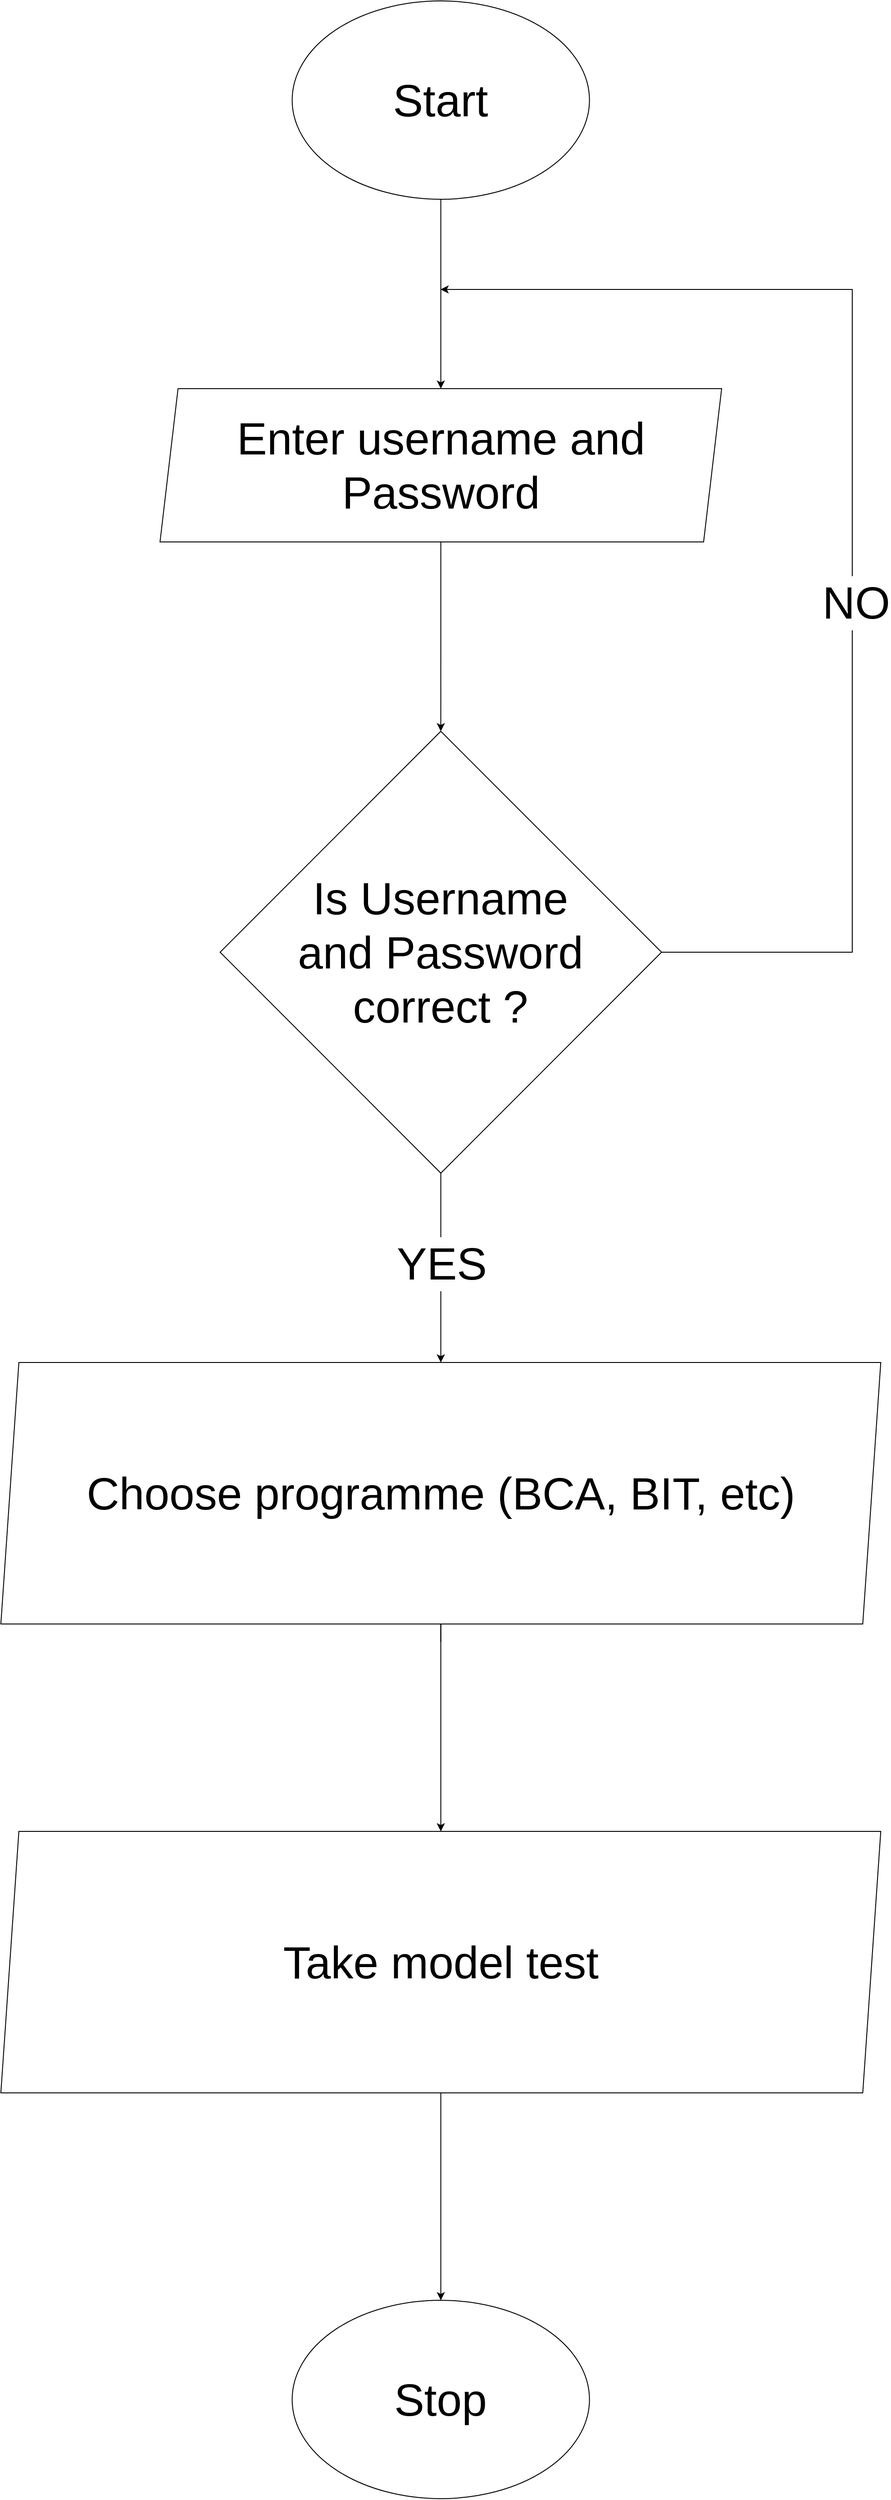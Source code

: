 <mxfile version="21.2.1" type="device">
  <diagram name="Page-1" id="sLsSbaoLfI2EuzH5W0pp">
    <mxGraphModel dx="3280" dy="2093" grid="1" gridSize="10" guides="1" tooltips="1" connect="1" arrows="1" fold="1" page="0" pageScale="1" pageWidth="850" pageHeight="1100" math="0" shadow="0">
      <root>
        <mxCell id="0" />
        <mxCell id="1" parent="0" />
        <mxCell id="9x6esN3wTOENjO-a5tKF-1" value="&lt;font style=&quot;font-size: 50px;&quot;&gt;Start&lt;/font&gt;" style="ellipse;whiteSpace=wrap;html=1;" parent="1" vertex="1">
          <mxGeometry x="178.3" y="-280" width="330.01" height="220" as="geometry" />
        </mxCell>
        <mxCell id="9x6esN3wTOENjO-a5tKF-3" value="" style="endArrow=classic;html=1;rounded=0;exitX=0.5;exitY=1;exitDx=0;exitDy=0;entryX=0.5;entryY=0;entryDx=0;entryDy=0;" parent="1" source="9x6esN3wTOENjO-a5tKF-1" target="velyt0n18HxW9s549crv-5" edge="1">
          <mxGeometry width="50" height="50" relative="1" as="geometry">
            <mxPoint x="343.315" y="-11.25" as="sourcePoint" />
            <mxPoint x="343.31" y="150" as="targetPoint" />
          </mxGeometry>
        </mxCell>
        <mxCell id="velyt0n18HxW9s549crv-5" value="&lt;font style=&quot;font-size: 50px;&quot;&gt;Enter username and&lt;br&gt;Password&lt;/font&gt;" style="shape=parallelogram;perimeter=parallelogramPerimeter;whiteSpace=wrap;html=1;fixedSize=1;" parent="1" vertex="1">
          <mxGeometry x="31.62" y="150" width="623.37" height="170" as="geometry" />
        </mxCell>
        <mxCell id="velyt0n18HxW9s549crv-8" value="" style="endArrow=classic;html=1;rounded=0;exitX=0.5;exitY=1;exitDx=0;exitDy=0;entryX=0.5;entryY=0;entryDx=0;entryDy=0;" parent="1" source="velyt0n18HxW9s549crv-5" target="velyt0n18HxW9s549crv-9" edge="1">
          <mxGeometry width="50" height="50" relative="1" as="geometry">
            <mxPoint x="342.68" y="250" as="sourcePoint" />
            <mxPoint x="342.68" y="460" as="targetPoint" />
          </mxGeometry>
        </mxCell>
        <mxCell id="velyt0n18HxW9s549crv-9" value="&lt;font style=&quot;font-size: 50px;&quot;&gt;Is Username&lt;br&gt;and Password&lt;br&gt;correct ?&lt;/font&gt;" style="rhombus;whiteSpace=wrap;html=1;" parent="1" vertex="1">
          <mxGeometry x="98.3" y="530" width="490" height="490" as="geometry" />
        </mxCell>
        <mxCell id="velyt0n18HxW9s549crv-10" value="" style="endArrow=classic;html=1;rounded=0;exitX=0.5;exitY=1;exitDx=0;exitDy=0;entryX=0.5;entryY=0;entryDx=0;entryDy=0;" parent="1" source="velyt0n18HxW9s549crv-9" target="velyt0n18HxW9s549crv-21" edge="1">
          <mxGeometry width="50" height="50" relative="1" as="geometry">
            <mxPoint x="343.08" y="720" as="sourcePoint" />
            <mxPoint x="343.3" y="1230" as="targetPoint" />
          </mxGeometry>
        </mxCell>
        <mxCell id="velyt0n18HxW9s549crv-15" value="&lt;font style=&quot;font-size: 50px;&quot;&gt;YES&lt;/font&gt;" style="edgeLabel;html=1;align=center;verticalAlign=middle;resizable=0;points=[];" parent="velyt0n18HxW9s549crv-10" vertex="1" connectable="0">
          <mxGeometry x="-0.333" y="3" relative="1" as="geometry">
            <mxPoint x="-3" y="30" as="offset" />
          </mxGeometry>
        </mxCell>
        <mxCell id="velyt0n18HxW9s549crv-13" value="" style="endArrow=classic;html=1;rounded=0;exitX=1;exitY=0.5;exitDx=0;exitDy=0;" parent="1" source="velyt0n18HxW9s549crv-9" edge="1">
          <mxGeometry width="50" height="50" relative="1" as="geometry">
            <mxPoint x="460" y="370" as="sourcePoint" />
            <mxPoint x="343" y="40" as="targetPoint" />
            <Array as="points">
              <mxPoint x="800" y="775" />
              <mxPoint x="800" y="40" />
            </Array>
          </mxGeometry>
        </mxCell>
        <mxCell id="velyt0n18HxW9s549crv-14" value="&lt;font style=&quot;font-size: 50px;&quot;&gt;NO&lt;/font&gt;" style="edgeLabel;html=1;align=center;verticalAlign=middle;resizable=0;points=[];" parent="velyt0n18HxW9s549crv-13" vertex="1" connectable="0">
          <mxGeometry x="-0.147" y="-4" relative="1" as="geometry">
            <mxPoint y="-1" as="offset" />
          </mxGeometry>
        </mxCell>
        <mxCell id="velyt0n18HxW9s549crv-16" value="" style="endArrow=classic;html=1;rounded=0;exitX=0.5;exitY=1;exitDx=0;exitDy=0;entryX=0.5;entryY=0;entryDx=0;entryDy=0;" parent="1" source="velyt0n18HxW9s549crv-21" target="velyt0n18HxW9s549crv-24" edge="1">
          <mxGeometry width="50" height="50" relative="1" as="geometry">
            <mxPoint x="343.3" y="1540" as="sourcePoint" />
            <mxPoint x="343.3" y="1750" as="targetPoint" />
          </mxGeometry>
        </mxCell>
        <mxCell id="velyt0n18HxW9s549crv-22" value="" style="endArrow=classic;html=1;rounded=0;exitX=0.5;exitY=1;exitDx=0;exitDy=0;entryX=0.5;entryY=0;entryDx=0;entryDy=0;" parent="1" target="velyt0n18HxW9s549crv-21" edge="1">
          <mxGeometry width="50" height="50" relative="1" as="geometry">
            <mxPoint x="343.3" y="1540" as="sourcePoint" />
            <mxPoint x="343" y="1750" as="targetPoint" />
          </mxGeometry>
        </mxCell>
        <mxCell id="velyt0n18HxW9s549crv-21" value="&lt;font style=&quot;font-size: 50px;&quot;&gt;Choose programme (BCA, BIT, etc)&lt;/font&gt;" style="shape=parallelogram;perimeter=parallelogramPerimeter;whiteSpace=wrap;html=1;fixedSize=1;" parent="1" vertex="1">
          <mxGeometry x="-145.05" y="1230" width="976.7" height="290" as="geometry" />
        </mxCell>
        <mxCell id="velyt0n18HxW9s549crv-24" value="&lt;font style=&quot;font-size: 50px;&quot;&gt;Take model test&lt;/font&gt;" style="shape=parallelogram;perimeter=parallelogramPerimeter;whiteSpace=wrap;html=1;fixedSize=1;" parent="1" vertex="1">
          <mxGeometry x="-145.05" y="1750" width="976.7" height="290" as="geometry" />
        </mxCell>
        <mxCell id="velyt0n18HxW9s549crv-25" value="" style="endArrow=classic;html=1;rounded=0;exitX=0.5;exitY=1;exitDx=0;exitDy=0;entryX=0.5;entryY=0;entryDx=0;entryDy=0;" parent="1" source="velyt0n18HxW9s549crv-24" target="velyt0n18HxW9s549crv-26" edge="1">
          <mxGeometry width="50" height="50" relative="1" as="geometry">
            <mxPoint x="341.88" y="2040" as="sourcePoint" />
            <mxPoint x="341.88" y="2270" as="targetPoint" />
          </mxGeometry>
        </mxCell>
        <mxCell id="velyt0n18HxW9s549crv-26" value="&lt;font style=&quot;font-size: 50px;&quot;&gt;Stop&lt;/font&gt;" style="ellipse;whiteSpace=wrap;html=1;" parent="1" vertex="1">
          <mxGeometry x="178.3" y="2270" width="330.01" height="220" as="geometry" />
        </mxCell>
      </root>
    </mxGraphModel>
  </diagram>
</mxfile>
